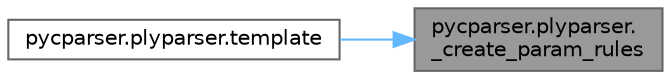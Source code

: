 digraph "pycparser.plyparser._create_param_rules"
{
 // LATEX_PDF_SIZE
  bgcolor="transparent";
  edge [fontname=Helvetica,fontsize=10,labelfontname=Helvetica,labelfontsize=10];
  node [fontname=Helvetica,fontsize=10,shape=box,height=0.2,width=0.4];
  rankdir="RL";
  Node1 [id="Node000001",label="pycparser.plyparser.\l_create_param_rules",height=0.2,width=0.4,color="gray40", fillcolor="grey60", style="filled", fontcolor="black",tooltip=" "];
  Node1 -> Node2 [id="edge1_Node000001_Node000002",dir="back",color="steelblue1",style="solid",tooltip=" "];
  Node2 [id="Node000002",label="pycparser.plyparser.template",height=0.2,width=0.4,color="grey40", fillcolor="white", style="filled",URL="$namespacepycparser_1_1plyparser.html#a14eaca2a96c92365ffa5763135548ef9",tooltip=" "];
}
